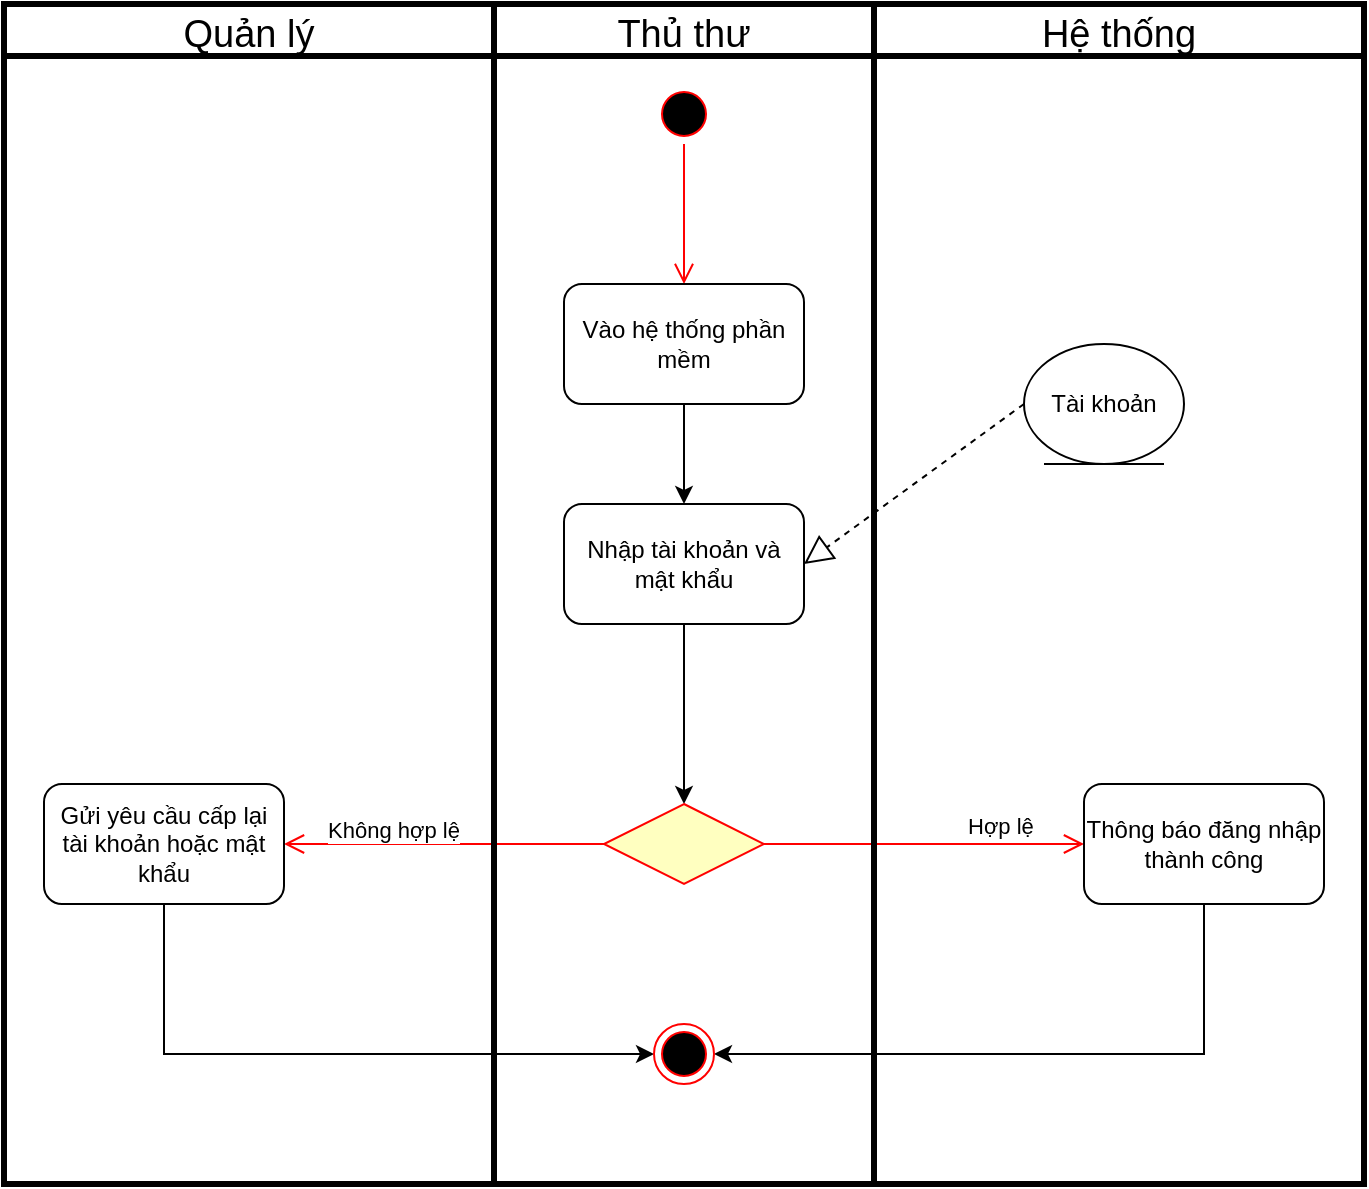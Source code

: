 <mxfile version="14.7.2" type="device"><diagram id="EM-t-gxhKdhulVG5L7OJ" name="Page-1"><mxGraphModel dx="868" dy="482" grid="1" gridSize="10" guides="1" tooltips="1" connect="1" arrows="1" fold="1" page="1" pageScale="1" pageWidth="827" pageHeight="1169" math="0" shadow="0"><root><mxCell id="0"/><mxCell id="1" parent="0"/><mxCell id="FadVWed78RdSgi8azTK5-1" value="" style="ellipse;html=1;shape=startState;fillColor=#000000;strokeColor=#ff0000;" vertex="1" parent="1"><mxGeometry x="385" y="170" width="30" height="30" as="geometry"/></mxCell><mxCell id="FadVWed78RdSgi8azTK5-2" value="" style="edgeStyle=orthogonalEdgeStyle;html=1;verticalAlign=bottom;endArrow=open;endSize=8;strokeColor=#ff0000;entryX=0.5;entryY=0;entryDx=0;entryDy=0;" edge="1" source="FadVWed78RdSgi8azTK5-1" parent="1" target="FadVWed78RdSgi8azTK5-3"><mxGeometry relative="1" as="geometry"><mxPoint x="405" y="260" as="targetPoint"/></mxGeometry></mxCell><mxCell id="FadVWed78RdSgi8azTK5-5" style="edgeStyle=orthogonalEdgeStyle;rounded=0;orthogonalLoop=1;jettySize=auto;html=1;exitX=0.5;exitY=1;exitDx=0;exitDy=0;entryX=0.5;entryY=0;entryDx=0;entryDy=0;" edge="1" parent="1" source="FadVWed78RdSgi8azTK5-3" target="FadVWed78RdSgi8azTK5-4"><mxGeometry relative="1" as="geometry"/></mxCell><mxCell id="FadVWed78RdSgi8azTK5-3" value="Vào hệ thống phần mềm" style="rounded=1;whiteSpace=wrap;html=1;" vertex="1" parent="1"><mxGeometry x="340" y="270" width="120" height="60" as="geometry"/></mxCell><mxCell id="FadVWed78RdSgi8azTK5-9" style="edgeStyle=orthogonalEdgeStyle;rounded=0;orthogonalLoop=1;jettySize=auto;html=1;exitX=0.5;exitY=1;exitDx=0;exitDy=0;entryX=0.5;entryY=0;entryDx=0;entryDy=0;" edge="1" parent="1" source="FadVWed78RdSgi8azTK5-4" target="FadVWed78RdSgi8azTK5-6"><mxGeometry relative="1" as="geometry"/></mxCell><mxCell id="FadVWed78RdSgi8azTK5-4" value="Nhập tài khoản và mật khẩu" style="rounded=1;whiteSpace=wrap;html=1;" vertex="1" parent="1"><mxGeometry x="340" y="380" width="120" height="60" as="geometry"/></mxCell><mxCell id="FadVWed78RdSgi8azTK5-6" value="" style="rhombus;whiteSpace=wrap;html=1;fillColor=#ffffc0;strokeColor=#ff0000;" vertex="1" parent="1"><mxGeometry x="360" y="530" width="80" height="40" as="geometry"/></mxCell><mxCell id="FadVWed78RdSgi8azTK5-7" value="Hợp lệ" style="edgeStyle=orthogonalEdgeStyle;html=1;align=left;verticalAlign=bottom;endArrow=open;endSize=8;strokeColor=#ff0000;entryX=0;entryY=0.5;entryDx=0;entryDy=0;" edge="1" source="FadVWed78RdSgi8azTK5-6" parent="1" target="FadVWed78RdSgi8azTK5-13"><mxGeometry x="0.25" relative="1" as="geometry"><mxPoint x="540" y="550" as="targetPoint"/><mxPoint as="offset"/></mxGeometry></mxCell><mxCell id="FadVWed78RdSgi8azTK5-8" value="Không hợp lệ" style="edgeStyle=orthogonalEdgeStyle;html=1;align=left;verticalAlign=top;endArrow=open;endSize=8;strokeColor=#ff0000;entryX=1;entryY=0.5;entryDx=0;entryDy=0;" edge="1" source="FadVWed78RdSgi8azTK5-6" parent="1" target="FadVWed78RdSgi8azTK5-12"><mxGeometry x="0.75" y="-20" relative="1" as="geometry"><mxPoint x="400" y="630" as="targetPoint"/><mxPoint as="offset"/></mxGeometry></mxCell><mxCell id="FadVWed78RdSgi8azTK5-15" style="edgeStyle=orthogonalEdgeStyle;rounded=0;orthogonalLoop=1;jettySize=auto;html=1;exitX=0.5;exitY=1;exitDx=0;exitDy=0;entryX=0;entryY=0.5;entryDx=0;entryDy=0;" edge="1" parent="1" source="FadVWed78RdSgi8azTK5-12" target="FadVWed78RdSgi8azTK5-14"><mxGeometry relative="1" as="geometry"/></mxCell><mxCell id="FadVWed78RdSgi8azTK5-12" value="Gửi yêu cầu cấp lại tài khoản hoặc mật khẩu" style="rounded=1;whiteSpace=wrap;html=1;" vertex="1" parent="1"><mxGeometry x="80" y="520" width="120" height="60" as="geometry"/></mxCell><mxCell id="FadVWed78RdSgi8azTK5-16" style="edgeStyle=orthogonalEdgeStyle;rounded=0;orthogonalLoop=1;jettySize=auto;html=1;exitX=0.5;exitY=1;exitDx=0;exitDy=0;entryX=1;entryY=0.5;entryDx=0;entryDy=0;" edge="1" parent="1" source="FadVWed78RdSgi8azTK5-13" target="FadVWed78RdSgi8azTK5-14"><mxGeometry relative="1" as="geometry"/></mxCell><mxCell id="FadVWed78RdSgi8azTK5-13" value="Thông báo đăng nhập thành công" style="rounded=1;whiteSpace=wrap;html=1;" vertex="1" parent="1"><mxGeometry x="600" y="520" width="120" height="60" as="geometry"/></mxCell><mxCell id="FadVWed78RdSgi8azTK5-14" value="" style="ellipse;html=1;shape=endState;fillColor=#000000;strokeColor=#ff0000;" vertex="1" parent="1"><mxGeometry x="385" y="640" width="30" height="30" as="geometry"/></mxCell><mxCell id="FadVWed78RdSgi8azTK5-17" value="Tài khoản" style="ellipse;shape=umlEntity;whiteSpace=wrap;html=1;" vertex="1" parent="1"><mxGeometry x="570" y="300" width="80" height="60" as="geometry"/></mxCell><mxCell id="FadVWed78RdSgi8azTK5-19" value="" style="endArrow=block;dashed=1;endFill=0;endSize=12;html=1;entryX=1;entryY=0.5;entryDx=0;entryDy=0;exitX=0;exitY=0.5;exitDx=0;exitDy=0;" edge="1" parent="1" source="FadVWed78RdSgi8azTK5-17" target="FadVWed78RdSgi8azTK5-4"><mxGeometry width="160" relative="1" as="geometry"><mxPoint x="330" y="440" as="sourcePoint"/><mxPoint x="490" y="440" as="targetPoint"/></mxGeometry></mxCell><mxCell id="FadVWed78RdSgi8azTK5-20" value="Thủ thư" style="swimlane;fontStyle=0;childLayout=stackLayout;horizontal=1;startSize=26;fillColor=none;horizontalStack=0;resizeParent=1;resizeParentMax=0;resizeLast=0;collapsible=1;marginBottom=0;fontSize=19;strokeWidth=3;" vertex="1" parent="1"><mxGeometry x="305" y="130" width="190" height="590" as="geometry"/></mxCell><mxCell id="FadVWed78RdSgi8azTK5-24" value="Hệ thống" style="swimlane;fontStyle=0;childLayout=stackLayout;horizontal=1;startSize=26;fillColor=none;horizontalStack=0;resizeParent=1;resizeParentMax=0;resizeLast=0;collapsible=1;marginBottom=0;fontSize=19;strokeWidth=3;" vertex="1" parent="1"><mxGeometry x="495" y="130" width="245" height="590" as="geometry"/></mxCell><mxCell id="FadVWed78RdSgi8azTK5-25" value="Quản lý" style="swimlane;fontStyle=0;childLayout=stackLayout;horizontal=1;startSize=26;fillColor=none;horizontalStack=0;resizeParent=1;resizeParentMax=0;resizeLast=0;collapsible=1;marginBottom=0;fontSize=19;strokeWidth=3;" vertex="1" parent="1"><mxGeometry x="60" y="130" width="245" height="590" as="geometry"/></mxCell></root></mxGraphModel></diagram></mxfile>